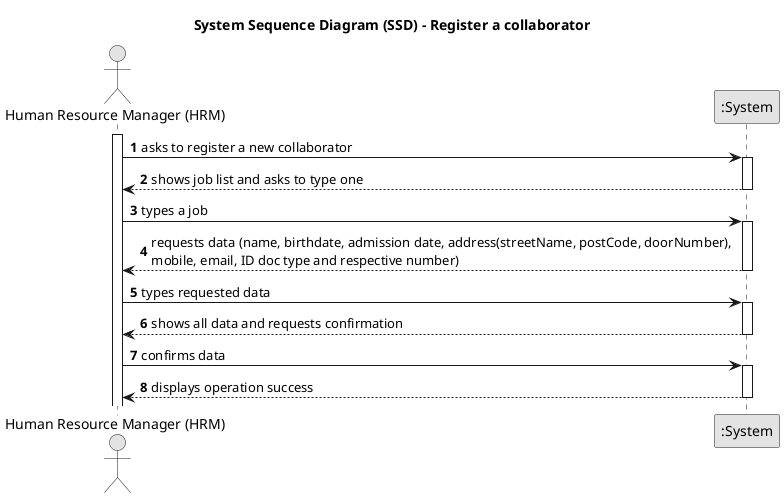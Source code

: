 @startuml
skinparam monochrome true
skinparam packageStyle rectangle
skinparam shadowing false

title System Sequence Diagram (SSD) - Register a collaborator

autonumber

actor "Human Resource Manager (HRM)" as HRM
participant ":System" as System

activate HRM

    HRM -> System : asks to register a new collaborator
    activate System

    System --> HRM : shows job list and asks to type one
    deactivate System

    HRM -> System :  types a job
    activate System

    System --> HRM : requests data (name, birthdate, admission date, address(streetName, postCode, doorNumber), \nmobile, email, ID doc type and respective number)
    deactivate System

    HRM -> System : types requested data
    activate System

    System --> HRM : shows all data and requests confirmation
    deactivate System

    HRM -> System : confirms data
    activate System

    System --> HRM : displays operation success
    deactivate System

@enduml